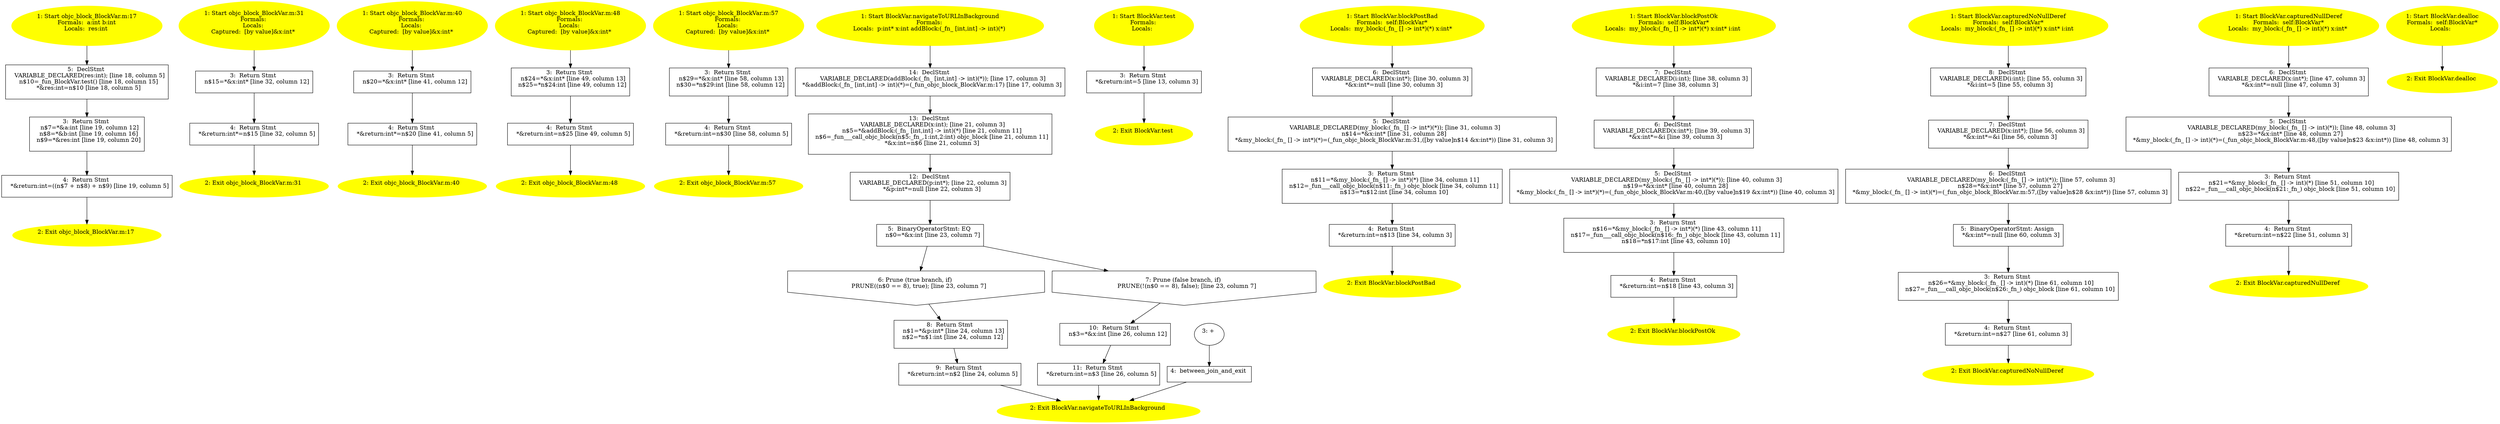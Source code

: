 /* @generated */
digraph cfg {
"objc_block_BlockVar.m:17_93ad5656.0add90873414adf7_1" [label="1: Start objc_block_BlockVar.m:17\nFormals:  a:int b:int\nLocals:  res:int \n  " color=yellow style=filled]
	

	 "objc_block_BlockVar.m:17_93ad5656.0add90873414adf7_1" -> "objc_block_BlockVar.m:17_93ad5656.0add90873414adf7_5" ;
"objc_block_BlockVar.m:17_93ad5656.0add90873414adf7_2" [label="2: Exit objc_block_BlockVar.m:17 \n  " color=yellow style=filled]
	

"objc_block_BlockVar.m:17_93ad5656.0add90873414adf7_3" [label="3:  Return Stmt \n   n$7=*&a:int [line 19, column 12]\n  n$8=*&b:int [line 19, column 16]\n  n$9=*&res:int [line 19, column 20]\n " shape="box"]
	

	 "objc_block_BlockVar.m:17_93ad5656.0add90873414adf7_3" -> "objc_block_BlockVar.m:17_93ad5656.0add90873414adf7_4" ;
"objc_block_BlockVar.m:17_93ad5656.0add90873414adf7_4" [label="4:  Return Stmt \n   *&return:int=((n$7 + n$8) + n$9) [line 19, column 5]\n " shape="box"]
	

	 "objc_block_BlockVar.m:17_93ad5656.0add90873414adf7_4" -> "objc_block_BlockVar.m:17_93ad5656.0add90873414adf7_2" ;
"objc_block_BlockVar.m:17_93ad5656.0add90873414adf7_5" [label="5:  DeclStmt \n   VARIABLE_DECLARED(res:int); [line 18, column 5]\n  n$10=_fun_BlockVar.test() [line 18, column 15]\n  *&res:int=n$10 [line 18, column 5]\n " shape="box"]
	

	 "objc_block_BlockVar.m:17_93ad5656.0add90873414adf7_5" -> "objc_block_BlockVar.m:17_93ad5656.0add90873414adf7_3" ;
"objc_block_BlockVar.m:31_872ed0d1.e2ed66273e9a08c3_1" [label="1: Start objc_block_BlockVar.m:31\nFormals: \nLocals: \nCaptured:  [by value]&x:int* \n  " color=yellow style=filled]
	

	 "objc_block_BlockVar.m:31_872ed0d1.e2ed66273e9a08c3_1" -> "objc_block_BlockVar.m:31_872ed0d1.e2ed66273e9a08c3_3" ;
"objc_block_BlockVar.m:31_872ed0d1.e2ed66273e9a08c3_2" [label="2: Exit objc_block_BlockVar.m:31 \n  " color=yellow style=filled]
	

"objc_block_BlockVar.m:31_872ed0d1.e2ed66273e9a08c3_3" [label="3:  Return Stmt \n   n$15=*&x:int* [line 32, column 12]\n " shape="box"]
	

	 "objc_block_BlockVar.m:31_872ed0d1.e2ed66273e9a08c3_3" -> "objc_block_BlockVar.m:31_872ed0d1.e2ed66273e9a08c3_4" ;
"objc_block_BlockVar.m:31_872ed0d1.e2ed66273e9a08c3_4" [label="4:  Return Stmt \n   *&return:int*=n$15 [line 32, column 5]\n " shape="box"]
	

	 "objc_block_BlockVar.m:31_872ed0d1.e2ed66273e9a08c3_4" -> "objc_block_BlockVar.m:31_872ed0d1.e2ed66273e9a08c3_2" ;
"objc_block_BlockVar.m:40_97ffacd5.be5a8ffd23568198_1" [label="1: Start objc_block_BlockVar.m:40\nFormals: \nLocals: \nCaptured:  [by value]&x:int* \n  " color=yellow style=filled]
	

	 "objc_block_BlockVar.m:40_97ffacd5.be5a8ffd23568198_1" -> "objc_block_BlockVar.m:40_97ffacd5.be5a8ffd23568198_3" ;
"objc_block_BlockVar.m:40_97ffacd5.be5a8ffd23568198_2" [label="2: Exit objc_block_BlockVar.m:40 \n  " color=yellow style=filled]
	

"objc_block_BlockVar.m:40_97ffacd5.be5a8ffd23568198_3" [label="3:  Return Stmt \n   n$20=*&x:int* [line 41, column 12]\n " shape="box"]
	

	 "objc_block_BlockVar.m:40_97ffacd5.be5a8ffd23568198_3" -> "objc_block_BlockVar.m:40_97ffacd5.be5a8ffd23568198_4" ;
"objc_block_BlockVar.m:40_97ffacd5.be5a8ffd23568198_4" [label="4:  Return Stmt \n   *&return:int*=n$20 [line 41, column 5]\n " shape="box"]
	

	 "objc_block_BlockVar.m:40_97ffacd5.be5a8ffd23568198_4" -> "objc_block_BlockVar.m:40_97ffacd5.be5a8ffd23568198_2" ;
"objc_block_BlockVar.m:48_283e6dc2.92438ab0fcea67b3_1" [label="1: Start objc_block_BlockVar.m:48\nFormals: \nLocals: \nCaptured:  [by value]&x:int* \n  " color=yellow style=filled]
	

	 "objc_block_BlockVar.m:48_283e6dc2.92438ab0fcea67b3_1" -> "objc_block_BlockVar.m:48_283e6dc2.92438ab0fcea67b3_3" ;
"objc_block_BlockVar.m:48_283e6dc2.92438ab0fcea67b3_2" [label="2: Exit objc_block_BlockVar.m:48 \n  " color=yellow style=filled]
	

"objc_block_BlockVar.m:48_283e6dc2.92438ab0fcea67b3_3" [label="3:  Return Stmt \n   n$24=*&x:int* [line 49, column 13]\n  n$25=*n$24:int [line 49, column 12]\n " shape="box"]
	

	 "objc_block_BlockVar.m:48_283e6dc2.92438ab0fcea67b3_3" -> "objc_block_BlockVar.m:48_283e6dc2.92438ab0fcea67b3_4" ;
"objc_block_BlockVar.m:48_283e6dc2.92438ab0fcea67b3_4" [label="4:  Return Stmt \n   *&return:int=n$25 [line 49, column 5]\n " shape="box"]
	

	 "objc_block_BlockVar.m:48_283e6dc2.92438ab0fcea67b3_4" -> "objc_block_BlockVar.m:48_283e6dc2.92438ab0fcea67b3_2" ;
"objc_block_BlockVar.m:57_99feb6f8.88ceda83a8e9bda1_1" [label="1: Start objc_block_BlockVar.m:57\nFormals: \nLocals: \nCaptured:  [by value]&x:int* \n  " color=yellow style=filled]
	

	 "objc_block_BlockVar.m:57_99feb6f8.88ceda83a8e9bda1_1" -> "objc_block_BlockVar.m:57_99feb6f8.88ceda83a8e9bda1_3" ;
"objc_block_BlockVar.m:57_99feb6f8.88ceda83a8e9bda1_2" [label="2: Exit objc_block_BlockVar.m:57 \n  " color=yellow style=filled]
	

"objc_block_BlockVar.m:57_99feb6f8.88ceda83a8e9bda1_3" [label="3:  Return Stmt \n   n$29=*&x:int* [line 58, column 13]\n  n$30=*n$29:int [line 58, column 12]\n " shape="box"]
	

	 "objc_block_BlockVar.m:57_99feb6f8.88ceda83a8e9bda1_3" -> "objc_block_BlockVar.m:57_99feb6f8.88ceda83a8e9bda1_4" ;
"objc_block_BlockVar.m:57_99feb6f8.88ceda83a8e9bda1_4" [label="4:  Return Stmt \n   *&return:int=n$30 [line 58, column 5]\n " shape="box"]
	

	 "objc_block_BlockVar.m:57_99feb6f8.88ceda83a8e9bda1_4" -> "objc_block_BlockVar.m:57_99feb6f8.88ceda83a8e9bda1_2" ;
"navigateToURLInBackground#BlockVa.8013af6ffddfbf14_1" [label="1: Start BlockVar.navigateToURLInBackground\nFormals: \nLocals:  p:int* x:int addBlock:(_fn_ [int,int] -> int)(*) \n  " color=yellow style=filled]
	

	 "navigateToURLInBackground#BlockVa.8013af6ffddfbf14_1" -> "navigateToURLInBackground#BlockVa.8013af6ffddfbf14_14" ;
"navigateToURLInBackground#BlockVa.8013af6ffddfbf14_2" [label="2: Exit BlockVar.navigateToURLInBackground \n  " color=yellow style=filled]
	

"navigateToURLInBackground#BlockVa.8013af6ffddfbf14_3" [label="3: + \n  " ]
	

	 "navigateToURLInBackground#BlockVa.8013af6ffddfbf14_3" -> "navigateToURLInBackground#BlockVa.8013af6ffddfbf14_4" ;
"navigateToURLInBackground#BlockVa.8013af6ffddfbf14_4" [label="4:  between_join_and_exit \n  " shape="box"]
	

	 "navigateToURLInBackground#BlockVa.8013af6ffddfbf14_4" -> "navigateToURLInBackground#BlockVa.8013af6ffddfbf14_2" ;
"navigateToURLInBackground#BlockVa.8013af6ffddfbf14_5" [label="5:  BinaryOperatorStmt: EQ \n   n$0=*&x:int [line 23, column 7]\n " shape="box"]
	

	 "navigateToURLInBackground#BlockVa.8013af6ffddfbf14_5" -> "navigateToURLInBackground#BlockVa.8013af6ffddfbf14_6" ;
	 "navigateToURLInBackground#BlockVa.8013af6ffddfbf14_5" -> "navigateToURLInBackground#BlockVa.8013af6ffddfbf14_7" ;
"navigateToURLInBackground#BlockVa.8013af6ffddfbf14_6" [label="6: Prune (true branch, if) \n   PRUNE((n$0 == 8), true); [line 23, column 7]\n " shape="invhouse"]
	

	 "navigateToURLInBackground#BlockVa.8013af6ffddfbf14_6" -> "navigateToURLInBackground#BlockVa.8013af6ffddfbf14_8" ;
"navigateToURLInBackground#BlockVa.8013af6ffddfbf14_7" [label="7: Prune (false branch, if) \n   PRUNE(!(n$0 == 8), false); [line 23, column 7]\n " shape="invhouse"]
	

	 "navigateToURLInBackground#BlockVa.8013af6ffddfbf14_7" -> "navigateToURLInBackground#BlockVa.8013af6ffddfbf14_10" ;
"navigateToURLInBackground#BlockVa.8013af6ffddfbf14_8" [label="8:  Return Stmt \n   n$1=*&p:int* [line 24, column 13]\n  n$2=*n$1:int [line 24, column 12]\n " shape="box"]
	

	 "navigateToURLInBackground#BlockVa.8013af6ffddfbf14_8" -> "navigateToURLInBackground#BlockVa.8013af6ffddfbf14_9" ;
"navigateToURLInBackground#BlockVa.8013af6ffddfbf14_9" [label="9:  Return Stmt \n   *&return:int=n$2 [line 24, column 5]\n " shape="box"]
	

	 "navigateToURLInBackground#BlockVa.8013af6ffddfbf14_9" -> "navigateToURLInBackground#BlockVa.8013af6ffddfbf14_2" ;
"navigateToURLInBackground#BlockVa.8013af6ffddfbf14_10" [label="10:  Return Stmt \n   n$3=*&x:int [line 26, column 12]\n " shape="box"]
	

	 "navigateToURLInBackground#BlockVa.8013af6ffddfbf14_10" -> "navigateToURLInBackground#BlockVa.8013af6ffddfbf14_11" ;
"navigateToURLInBackground#BlockVa.8013af6ffddfbf14_11" [label="11:  Return Stmt \n   *&return:int=n$3 [line 26, column 5]\n " shape="box"]
	

	 "navigateToURLInBackground#BlockVa.8013af6ffddfbf14_11" -> "navigateToURLInBackground#BlockVa.8013af6ffddfbf14_2" ;
"navigateToURLInBackground#BlockVa.8013af6ffddfbf14_12" [label="12:  DeclStmt \n   VARIABLE_DECLARED(p:int*); [line 22, column 3]\n  *&p:int*=null [line 22, column 3]\n " shape="box"]
	

	 "navigateToURLInBackground#BlockVa.8013af6ffddfbf14_12" -> "navigateToURLInBackground#BlockVa.8013af6ffddfbf14_5" ;
"navigateToURLInBackground#BlockVa.8013af6ffddfbf14_13" [label="13:  DeclStmt \n   VARIABLE_DECLARED(x:int); [line 21, column 3]\n  n$5=*&addBlock:(_fn_ [int,int] -> int)(*) [line 21, column 11]\n  n$6=_fun___call_objc_block(n$5:_fn_,1:int,2:int) objc_block [line 21, column 11]\n  *&x:int=n$6 [line 21, column 3]\n " shape="box"]
	

	 "navigateToURLInBackground#BlockVa.8013af6ffddfbf14_13" -> "navigateToURLInBackground#BlockVa.8013af6ffddfbf14_12" ;
"navigateToURLInBackground#BlockVa.8013af6ffddfbf14_14" [label="14:  DeclStmt \n   VARIABLE_DECLARED(addBlock:(_fn_ [int,int] -> int)(*)); [line 17, column 3]\n  *&addBlock:(_fn_ [int,int] -> int)(*)=(_fun_objc_block_BlockVar.m:17) [line 17, column 3]\n " shape="box"]
	

	 "navigateToURLInBackground#BlockVa.8013af6ffddfbf14_14" -> "navigateToURLInBackground#BlockVa.8013af6ffddfbf14_13" ;
"test#BlockVar#[class].9f8bbfa4e16dd084_1" [label="1: Start BlockVar.test\nFormals: \nLocals:  \n  " color=yellow style=filled]
	

	 "test#BlockVar#[class].9f8bbfa4e16dd084_1" -> "test#BlockVar#[class].9f8bbfa4e16dd084_3" ;
"test#BlockVar#[class].9f8bbfa4e16dd084_2" [label="2: Exit BlockVar.test \n  " color=yellow style=filled]
	

"test#BlockVar#[class].9f8bbfa4e16dd084_3" [label="3:  Return Stmt \n   *&return:int=5 [line 13, column 3]\n " shape="box"]
	

	 "test#BlockVar#[class].9f8bbfa4e16dd084_3" -> "test#BlockVar#[class].9f8bbfa4e16dd084_2" ;
"blockPostBad#BlockVar#[instance].47932460613f653f_1" [label="1: Start BlockVar.blockPostBad\nFormals:  self:BlockVar*\nLocals:  my_block:(_fn_ [] -> int*)(*) x:int* \n  " color=yellow style=filled]
	

	 "blockPostBad#BlockVar#[instance].47932460613f653f_1" -> "blockPostBad#BlockVar#[instance].47932460613f653f_6" ;
"blockPostBad#BlockVar#[instance].47932460613f653f_2" [label="2: Exit BlockVar.blockPostBad \n  " color=yellow style=filled]
	

"blockPostBad#BlockVar#[instance].47932460613f653f_3" [label="3:  Return Stmt \n   n$11=*&my_block:(_fn_ [] -> int*)(*) [line 34, column 11]\n  n$12=_fun___call_objc_block(n$11:_fn_) objc_block [line 34, column 11]\n  n$13=*n$12:int [line 34, column 10]\n " shape="box"]
	

	 "blockPostBad#BlockVar#[instance].47932460613f653f_3" -> "blockPostBad#BlockVar#[instance].47932460613f653f_4" ;
"blockPostBad#BlockVar#[instance].47932460613f653f_4" [label="4:  Return Stmt \n   *&return:int=n$13 [line 34, column 3]\n " shape="box"]
	

	 "blockPostBad#BlockVar#[instance].47932460613f653f_4" -> "blockPostBad#BlockVar#[instance].47932460613f653f_2" ;
"blockPostBad#BlockVar#[instance].47932460613f653f_5" [label="5:  DeclStmt \n   VARIABLE_DECLARED(my_block:(_fn_ [] -> int*)(*)); [line 31, column 3]\n  n$14=*&x:int* [line 31, column 28]\n  *&my_block:(_fn_ [] -> int*)(*)=(_fun_objc_block_BlockVar.m:31,([by value]n$14 &x:int*)) [line 31, column 3]\n " shape="box"]
	

	 "blockPostBad#BlockVar#[instance].47932460613f653f_5" -> "blockPostBad#BlockVar#[instance].47932460613f653f_3" ;
"blockPostBad#BlockVar#[instance].47932460613f653f_6" [label="6:  DeclStmt \n   VARIABLE_DECLARED(x:int*); [line 30, column 3]\n  *&x:int*=null [line 30, column 3]\n " shape="box"]
	

	 "blockPostBad#BlockVar#[instance].47932460613f653f_6" -> "blockPostBad#BlockVar#[instance].47932460613f653f_5" ;
"blockPostOk#BlockVar#[instance].a2b2d2d14542ee03_1" [label="1: Start BlockVar.blockPostOk\nFormals:  self:BlockVar*\nLocals:  my_block:(_fn_ [] -> int*)(*) x:int* i:int \n  " color=yellow style=filled]
	

	 "blockPostOk#BlockVar#[instance].a2b2d2d14542ee03_1" -> "blockPostOk#BlockVar#[instance].a2b2d2d14542ee03_7" ;
"blockPostOk#BlockVar#[instance].a2b2d2d14542ee03_2" [label="2: Exit BlockVar.blockPostOk \n  " color=yellow style=filled]
	

"blockPostOk#BlockVar#[instance].a2b2d2d14542ee03_3" [label="3:  Return Stmt \n   n$16=*&my_block:(_fn_ [] -> int*)(*) [line 43, column 11]\n  n$17=_fun___call_objc_block(n$16:_fn_) objc_block [line 43, column 11]\n  n$18=*n$17:int [line 43, column 10]\n " shape="box"]
	

	 "blockPostOk#BlockVar#[instance].a2b2d2d14542ee03_3" -> "blockPostOk#BlockVar#[instance].a2b2d2d14542ee03_4" ;
"blockPostOk#BlockVar#[instance].a2b2d2d14542ee03_4" [label="4:  Return Stmt \n   *&return:int=n$18 [line 43, column 3]\n " shape="box"]
	

	 "blockPostOk#BlockVar#[instance].a2b2d2d14542ee03_4" -> "blockPostOk#BlockVar#[instance].a2b2d2d14542ee03_2" ;
"blockPostOk#BlockVar#[instance].a2b2d2d14542ee03_5" [label="5:  DeclStmt \n   VARIABLE_DECLARED(my_block:(_fn_ [] -> int*)(*)); [line 40, column 3]\n  n$19=*&x:int* [line 40, column 28]\n  *&my_block:(_fn_ [] -> int*)(*)=(_fun_objc_block_BlockVar.m:40,([by value]n$19 &x:int*)) [line 40, column 3]\n " shape="box"]
	

	 "blockPostOk#BlockVar#[instance].a2b2d2d14542ee03_5" -> "blockPostOk#BlockVar#[instance].a2b2d2d14542ee03_3" ;
"blockPostOk#BlockVar#[instance].a2b2d2d14542ee03_6" [label="6:  DeclStmt \n   VARIABLE_DECLARED(x:int*); [line 39, column 3]\n  *&x:int*=&i [line 39, column 3]\n " shape="box"]
	

	 "blockPostOk#BlockVar#[instance].a2b2d2d14542ee03_6" -> "blockPostOk#BlockVar#[instance].a2b2d2d14542ee03_5" ;
"blockPostOk#BlockVar#[instance].a2b2d2d14542ee03_7" [label="7:  DeclStmt \n   VARIABLE_DECLARED(i:int); [line 38, column 3]\n  *&i:int=7 [line 38, column 3]\n " shape="box"]
	

	 "blockPostOk#BlockVar#[instance].a2b2d2d14542ee03_7" -> "blockPostOk#BlockVar#[instance].a2b2d2d14542ee03_6" ;
"capturedNoNullDeref#BlockVar#[ins.0edb1a16a0d48da5_1" [label="1: Start BlockVar.capturedNoNullDeref\nFormals:  self:BlockVar*\nLocals:  my_block:(_fn_ [] -> int)(*) x:int* i:int \n  " color=yellow style=filled]
	

	 "capturedNoNullDeref#BlockVar#[ins.0edb1a16a0d48da5_1" -> "capturedNoNullDeref#BlockVar#[ins.0edb1a16a0d48da5_8" ;
"capturedNoNullDeref#BlockVar#[ins.0edb1a16a0d48da5_2" [label="2: Exit BlockVar.capturedNoNullDeref \n  " color=yellow style=filled]
	

"capturedNoNullDeref#BlockVar#[ins.0edb1a16a0d48da5_3" [label="3:  Return Stmt \n   n$26=*&my_block:(_fn_ [] -> int)(*) [line 61, column 10]\n  n$27=_fun___call_objc_block(n$26:_fn_) objc_block [line 61, column 10]\n " shape="box"]
	

	 "capturedNoNullDeref#BlockVar#[ins.0edb1a16a0d48da5_3" -> "capturedNoNullDeref#BlockVar#[ins.0edb1a16a0d48da5_4" ;
"capturedNoNullDeref#BlockVar#[ins.0edb1a16a0d48da5_4" [label="4:  Return Stmt \n   *&return:int=n$27 [line 61, column 3]\n " shape="box"]
	

	 "capturedNoNullDeref#BlockVar#[ins.0edb1a16a0d48da5_4" -> "capturedNoNullDeref#BlockVar#[ins.0edb1a16a0d48da5_2" ;
"capturedNoNullDeref#BlockVar#[ins.0edb1a16a0d48da5_5" [label="5:  BinaryOperatorStmt: Assign \n   *&x:int*=null [line 60, column 3]\n " shape="box"]
	

	 "capturedNoNullDeref#BlockVar#[ins.0edb1a16a0d48da5_5" -> "capturedNoNullDeref#BlockVar#[ins.0edb1a16a0d48da5_3" ;
"capturedNoNullDeref#BlockVar#[ins.0edb1a16a0d48da5_6" [label="6:  DeclStmt \n   VARIABLE_DECLARED(my_block:(_fn_ [] -> int)(*)); [line 57, column 3]\n  n$28=*&x:int* [line 57, column 27]\n  *&my_block:(_fn_ [] -> int)(*)=(_fun_objc_block_BlockVar.m:57,([by value]n$28 &x:int*)) [line 57, column 3]\n " shape="box"]
	

	 "capturedNoNullDeref#BlockVar#[ins.0edb1a16a0d48da5_6" -> "capturedNoNullDeref#BlockVar#[ins.0edb1a16a0d48da5_5" ;
"capturedNoNullDeref#BlockVar#[ins.0edb1a16a0d48da5_7" [label="7:  DeclStmt \n   VARIABLE_DECLARED(x:int*); [line 56, column 3]\n  *&x:int*=&i [line 56, column 3]\n " shape="box"]
	

	 "capturedNoNullDeref#BlockVar#[ins.0edb1a16a0d48da5_7" -> "capturedNoNullDeref#BlockVar#[ins.0edb1a16a0d48da5_6" ;
"capturedNoNullDeref#BlockVar#[ins.0edb1a16a0d48da5_8" [label="8:  DeclStmt \n   VARIABLE_DECLARED(i:int); [line 55, column 3]\n  *&i:int=5 [line 55, column 3]\n " shape="box"]
	

	 "capturedNoNullDeref#BlockVar#[ins.0edb1a16a0d48da5_8" -> "capturedNoNullDeref#BlockVar#[ins.0edb1a16a0d48da5_7" ;
"capturedNullDeref#BlockVar#[insta.53b2f4512435f496_1" [label="1: Start BlockVar.capturedNullDeref\nFormals:  self:BlockVar*\nLocals:  my_block:(_fn_ [] -> int)(*) x:int* \n  " color=yellow style=filled]
	

	 "capturedNullDeref#BlockVar#[insta.53b2f4512435f496_1" -> "capturedNullDeref#BlockVar#[insta.53b2f4512435f496_6" ;
"capturedNullDeref#BlockVar#[insta.53b2f4512435f496_2" [label="2: Exit BlockVar.capturedNullDeref \n  " color=yellow style=filled]
	

"capturedNullDeref#BlockVar#[insta.53b2f4512435f496_3" [label="3:  Return Stmt \n   n$21=*&my_block:(_fn_ [] -> int)(*) [line 51, column 10]\n  n$22=_fun___call_objc_block(n$21:_fn_) objc_block [line 51, column 10]\n " shape="box"]
	

	 "capturedNullDeref#BlockVar#[insta.53b2f4512435f496_3" -> "capturedNullDeref#BlockVar#[insta.53b2f4512435f496_4" ;
"capturedNullDeref#BlockVar#[insta.53b2f4512435f496_4" [label="4:  Return Stmt \n   *&return:int=n$22 [line 51, column 3]\n " shape="box"]
	

	 "capturedNullDeref#BlockVar#[insta.53b2f4512435f496_4" -> "capturedNullDeref#BlockVar#[insta.53b2f4512435f496_2" ;
"capturedNullDeref#BlockVar#[insta.53b2f4512435f496_5" [label="5:  DeclStmt \n   VARIABLE_DECLARED(my_block:(_fn_ [] -> int)(*)); [line 48, column 3]\n  n$23=*&x:int* [line 48, column 27]\n  *&my_block:(_fn_ [] -> int)(*)=(_fun_objc_block_BlockVar.m:48,([by value]n$23 &x:int*)) [line 48, column 3]\n " shape="box"]
	

	 "capturedNullDeref#BlockVar#[insta.53b2f4512435f496_5" -> "capturedNullDeref#BlockVar#[insta.53b2f4512435f496_3" ;
"capturedNullDeref#BlockVar#[insta.53b2f4512435f496_6" [label="6:  DeclStmt \n   VARIABLE_DECLARED(x:int*); [line 47, column 3]\n  *&x:int*=null [line 47, column 3]\n " shape="box"]
	

	 "capturedNullDeref#BlockVar#[insta.53b2f4512435f496_6" -> "capturedNullDeref#BlockVar#[insta.53b2f4512435f496_5" ;
"dealloc#BlockVar#[instance].9be5c548192703bd_1" [label="1: Start BlockVar.dealloc\nFormals:  self:BlockVar*\nLocals:  \n  " color=yellow style=filled]
	

	 "dealloc#BlockVar#[instance].9be5c548192703bd_1" -> "dealloc#BlockVar#[instance].9be5c548192703bd_2" ;
"dealloc#BlockVar#[instance].9be5c548192703bd_2" [label="2: Exit BlockVar.dealloc \n  " color=yellow style=filled]
	

}

